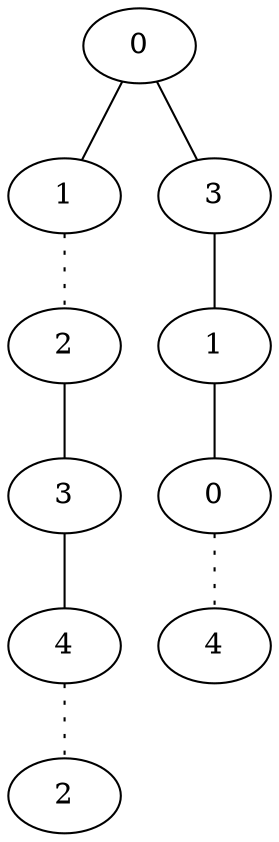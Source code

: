 graph {
a0[label=0];
a1[label=1];
a2[label=2];
a3[label=3];
a4[label=4];
a5[label=2];
a6[label=3];
a7[label=1];
a8[label=0];
a9[label=4];
a0 -- a1;
a0 -- a6;
a1 -- a2 [style=dotted];
a2 -- a3;
a3 -- a4;
a4 -- a5 [style=dotted];
a6 -- a7;
a7 -- a8;
a8 -- a9 [style=dotted];
}
